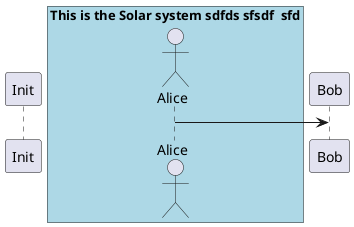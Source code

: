 {
  "sha1": "pihfwtyvzes70e6oh7lrxy1mi0lkpr2",
  "insertion": {
    "when": "2024-06-04T17:28:41.253Z",
    "user": "plantuml@gmail.com"
  }
}
@startuml
participant Init
box "This is the Solar system sdfds sfsdf  sfd" #LightBlue
actor Alice
end box
participant Bob

Alice -> Bob
@enduml
